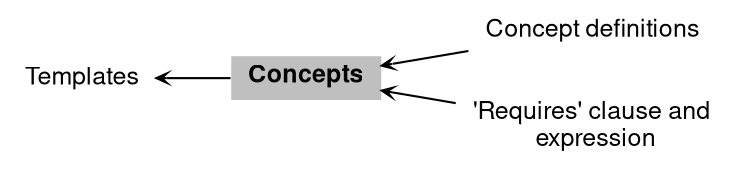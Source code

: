 digraph "Concepts"
{
 // LATEX_PDF_SIZE
  bgcolor="transparent";
  edge [fontname="Helvetica,Arial,sans-serif",fontsize=15,labelfontsize=15 arrowhead=open arrowtail=open arrowsize=0.5];
  node [fontname="Helvetica,Arial,sans-serif",fontsize=15,fontsize=12 shape=plaintext];
  rankdir=LR;
  Node1 [label=<<b>Concepts</b>>,height=0.2,width=0.4,color="black", fillcolor="grey75", style="filled", fontcolor="black",tooltip=" "];
  Node4 [label="Concept definitions",height=0.2,width=0.4,color="black",URL="$group__conc__def__20.html",tooltip=" "];
  Node3 [label="'Requires' clause and\l expression",height=0.2,width=0.4,color="black",URL="$group__req20.html",tooltip=" "];
  Node2 [label="Templates",height=0.2,width=0.4,color="black",URL="$group__templ20.html",tooltip=" "];
  Node2->Node1 [shape=plaintext, dir="back", style="solid"];
  Node1->Node3 [shape=plaintext, dir="back", style="solid"];
  Node1->Node4 [shape=plaintext, dir="back", style="solid"];
}
